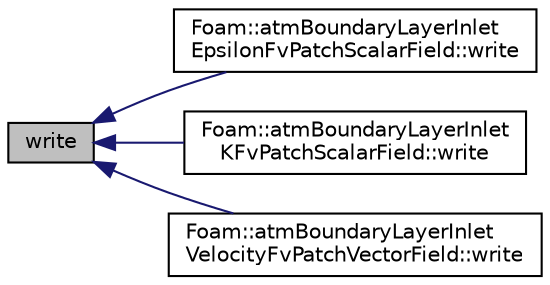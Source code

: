 digraph "write"
{
  bgcolor="transparent";
  edge [fontname="Helvetica",fontsize="10",labelfontname="Helvetica",labelfontsize="10"];
  node [fontname="Helvetica",fontsize="10",shape=record];
  rankdir="LR";
  Node1 [label="write",height=0.2,width=0.4,color="black", fillcolor="grey75", style="filled", fontcolor="black"];
  Node1 -> Node2 [dir="back",color="midnightblue",fontsize="10",style="solid",fontname="Helvetica"];
  Node2 [label="Foam::atmBoundaryLayerInlet\lEpsilonFvPatchScalarField::write",height=0.2,width=0.4,color="black",URL="$a00075.html#a0941061ad5a26be83b4107d05750ace6",tooltip="Write. "];
  Node1 -> Node3 [dir="back",color="midnightblue",fontsize="10",style="solid",fontname="Helvetica"];
  Node3 [label="Foam::atmBoundaryLayerInlet\lKFvPatchScalarField::write",height=0.2,width=0.4,color="black",URL="$a00076.html#a0941061ad5a26be83b4107d05750ace6",tooltip="Write. "];
  Node1 -> Node4 [dir="back",color="midnightblue",fontsize="10",style="solid",fontname="Helvetica"];
  Node4 [label="Foam::atmBoundaryLayerInlet\lVelocityFvPatchVectorField::write",height=0.2,width=0.4,color="black",URL="$a00077.html#a0941061ad5a26be83b4107d05750ace6",tooltip="Write. "];
}
